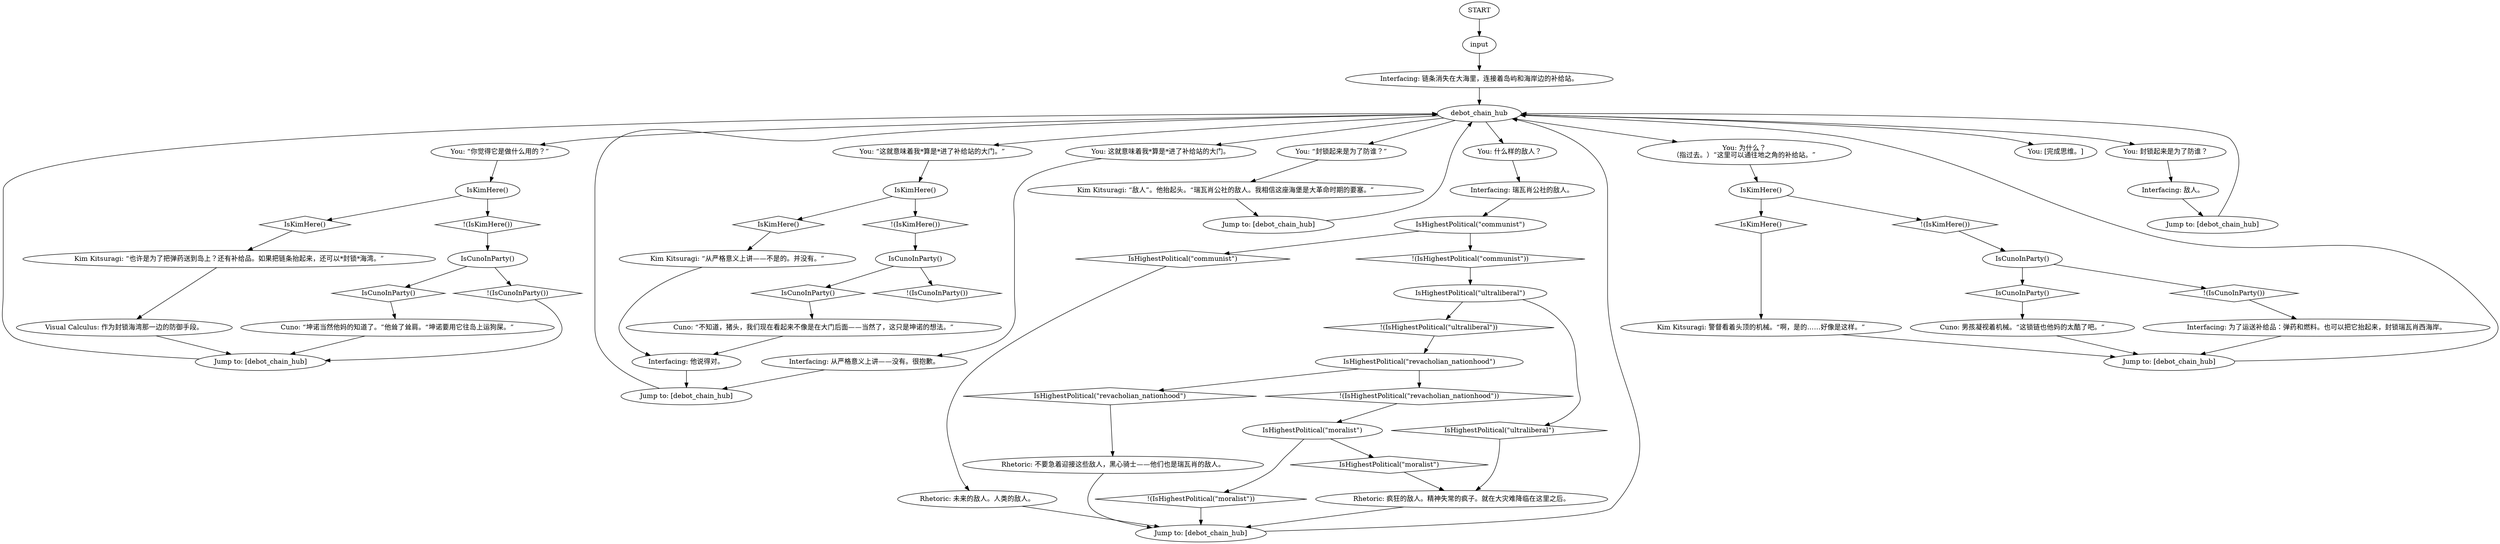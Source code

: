# SEAFORT ORB / chain afterthought
# (afterthought about chain)
# ==================================================
digraph G {
	  0 [label="START"];
	  1 [label="input"];
	  2 [label="Jump to: [debot_chain_hub]"];
	  3 [label="Rhetoric: 疯狂的敌人。精神失常的疯子。就在大灾难降临在这里之后。"];
	  4 [label="IsKimHere()"];
	  5 [label="IsKimHere()", shape=diamond];
	  6 [label="!(IsKimHere())", shape=diamond];
	  7 [label="Kim Kitsuragi: “从严格意义上讲——不是的。并没有。”"];
	  8 [label="You: 什么样的敌人？"];
	  9 [label="IsHighestPolitical(\"moralist\")"];
	  10 [label="IsHighestPolitical(\"moralist\")", shape=diamond];
	  11 [label="!(IsHighestPolitical(\"moralist\"))", shape=diamond];
	  12 [label="Kim Kitsuragi: “敌人”。他抬起头。“瑞瓦肖公社的敌人。我相信这座海堡是大革命时期的要塞。”"];
	  13 [label="Jump to: [debot_chain_hub]"];
	  14 [label="You: 为什么？\n（指过去。）“这里可以通往地之角的补给站。”"];
	  15 [label="IsHighestPolitical(\"revacholian_nationhood\")"];
	  16 [label="IsHighestPolitical(\"revacholian_nationhood\")", shape=diamond];
	  17 [label="!(IsHighestPolitical(\"revacholian_nationhood\"))", shape=diamond];
	  18 [label="Jump to: [debot_chain_hub]"];
	  19 [label="IsKimHere()"];
	  20 [label="IsKimHere()", shape=diamond];
	  21 [label="!(IsKimHere())", shape=diamond];
	  23 [label="Interfacing: 敌人。"];
	  24 [label="IsHighestPolitical(\"communist\")"];
	  25 [label="IsHighestPolitical(\"communist\")", shape=diamond];
	  26 [label="!(IsHighestPolitical(\"communist\"))", shape=diamond];
	  27 [label="Rhetoric: 未来的敌人。人类的敌人。"];
	  28 [label="You: “封锁起来是为了防谁？”"];
	  29 [label="Cuno: “不知道，猪头，我们现在看起来不像是在大门后面——当然了，这只是坤诺的想法。”"];
	  30 [label="debot_chain_hub"];
	  31 [label="Interfacing: 为了运送补给品：弹药和燃料。也可以把它抬起来，封锁瑞瓦肖西海岸。"];
	  32 [label="Kim Kitsuragi: “也许是为了把弹药送到岛上？还有补给品。如果把链条抬起来，还可以*封锁*海湾。”"];
	  33 [label="Interfacing: 瑞瓦肖公社的敌人。"];
	  34 [label="Interfacing: 他说得对。"];
	  35 [label="Interfacing: 从严格意义上讲——没有。很抱歉。"];
	  36 [label="You: [完成思维。]"];
	  37 [label="Jump to: [debot_chain_hub]"];
	  38 [label="Rhetoric: 不要急着迎接这些敌人，黑心骑士——他们也是瑞瓦肖的敌人。"];
	  39 [label="Visual Calculus: 作为封锁海湾那一边的防御手段。"];
	  40 [label="Kim Kitsuragi: 警督看着头顶的机械。“啊，是的……好像是这样。”"];
	  41 [label="You: 这就意味着我*算是*进了补给站的大门。"];
	  42 [label="IsCunoInParty()"];
	  43 [label="IsCunoInParty()", shape=diamond];
	  44 [label="!(IsCunoInParty())", shape=diamond];
	  45 [label="You: 封锁起来是为了防谁？"];
	  46 [label="Cuno: 男孩凝视着机械。“这锁链也他妈的太酷了吧。”"];
	  47 [label="Jump to: [debot_chain_hub]"];
	  48 [label="IsCunoInParty()"];
	  49 [label="IsCunoInParty()", shape=diamond];
	  50 [label="!(IsCunoInParty())", shape=diamond];
	  51 [label="IsKimHere()"];
	  52 [label="IsKimHere()", shape=diamond];
	  53 [label="!(IsKimHere())", shape=diamond];
	  54 [label="Cuno: “坤诺当然他妈的知道了。”他耸了耸肩。“坤诺要用它往岛上运狗屎。”"];
	  55 [label="IsHighestPolitical(\"ultraliberal\")"];
	  56 [label="IsHighestPolitical(\"ultraliberal\")", shape=diamond];
	  57 [label="!(IsHighestPolitical(\"ultraliberal\"))", shape=diamond];
	  58 [label="You: “这就意味着我*算是*进了补给站的大门。”"];
	  59 [label="Interfacing: 链条消失在大海里，连接着岛屿和海岸边的补给站。"];
	  60 [label="You: “你觉得它是做什么用的？”"];
	  61 [label="Jump to: [debot_chain_hub]"];
	  62 [label="IsCunoInParty()"];
	  63 [label="IsCunoInParty()", shape=diamond];
	  64 [label="!(IsCunoInParty())", shape=diamond];
	  0 -> 1
	  1 -> 59
	  2 -> 30
	  3 -> 61
	  4 -> 5
	  4 -> 6
	  5 -> 40
	  6 -> 42
	  7 -> 34
	  8 -> 33
	  9 -> 10
	  9 -> 11
	  10 -> 3
	  11 -> 61
	  12 -> 18
	  13 -> 30
	  14 -> 4
	  15 -> 16
	  15 -> 17
	  16 -> 38
	  17 -> 9
	  18 -> 30
	  19 -> 20
	  19 -> 21
	  20 -> 7
	  21 -> 48
	  23 -> 47
	  24 -> 25
	  24 -> 26
	  25 -> 27
	  26 -> 55
	  27 -> 61
	  28 -> 12
	  29 -> 34
	  30 -> 36
	  30 -> 8
	  30 -> 41
	  30 -> 45
	  30 -> 60
	  30 -> 14
	  30 -> 58
	  30 -> 28
	  31 -> 37
	  32 -> 39
	  33 -> 24
	  34 -> 13
	  35 -> 13
	  37 -> 30
	  38 -> 61
	  39 -> 2
	  40 -> 37
	  41 -> 35
	  42 -> 43
	  42 -> 44
	  43 -> 46
	  44 -> 31
	  45 -> 23
	  46 -> 37
	  47 -> 30
	  48 -> 49
	  48 -> 50
	  49 -> 29
	  51 -> 52
	  51 -> 53
	  52 -> 32
	  53 -> 62
	  54 -> 2
	  55 -> 56
	  55 -> 57
	  56 -> 3
	  57 -> 15
	  58 -> 19
	  59 -> 30
	  60 -> 51
	  61 -> 30
	  62 -> 64
	  62 -> 63
	  63 -> 54
	  64 -> 2
}

